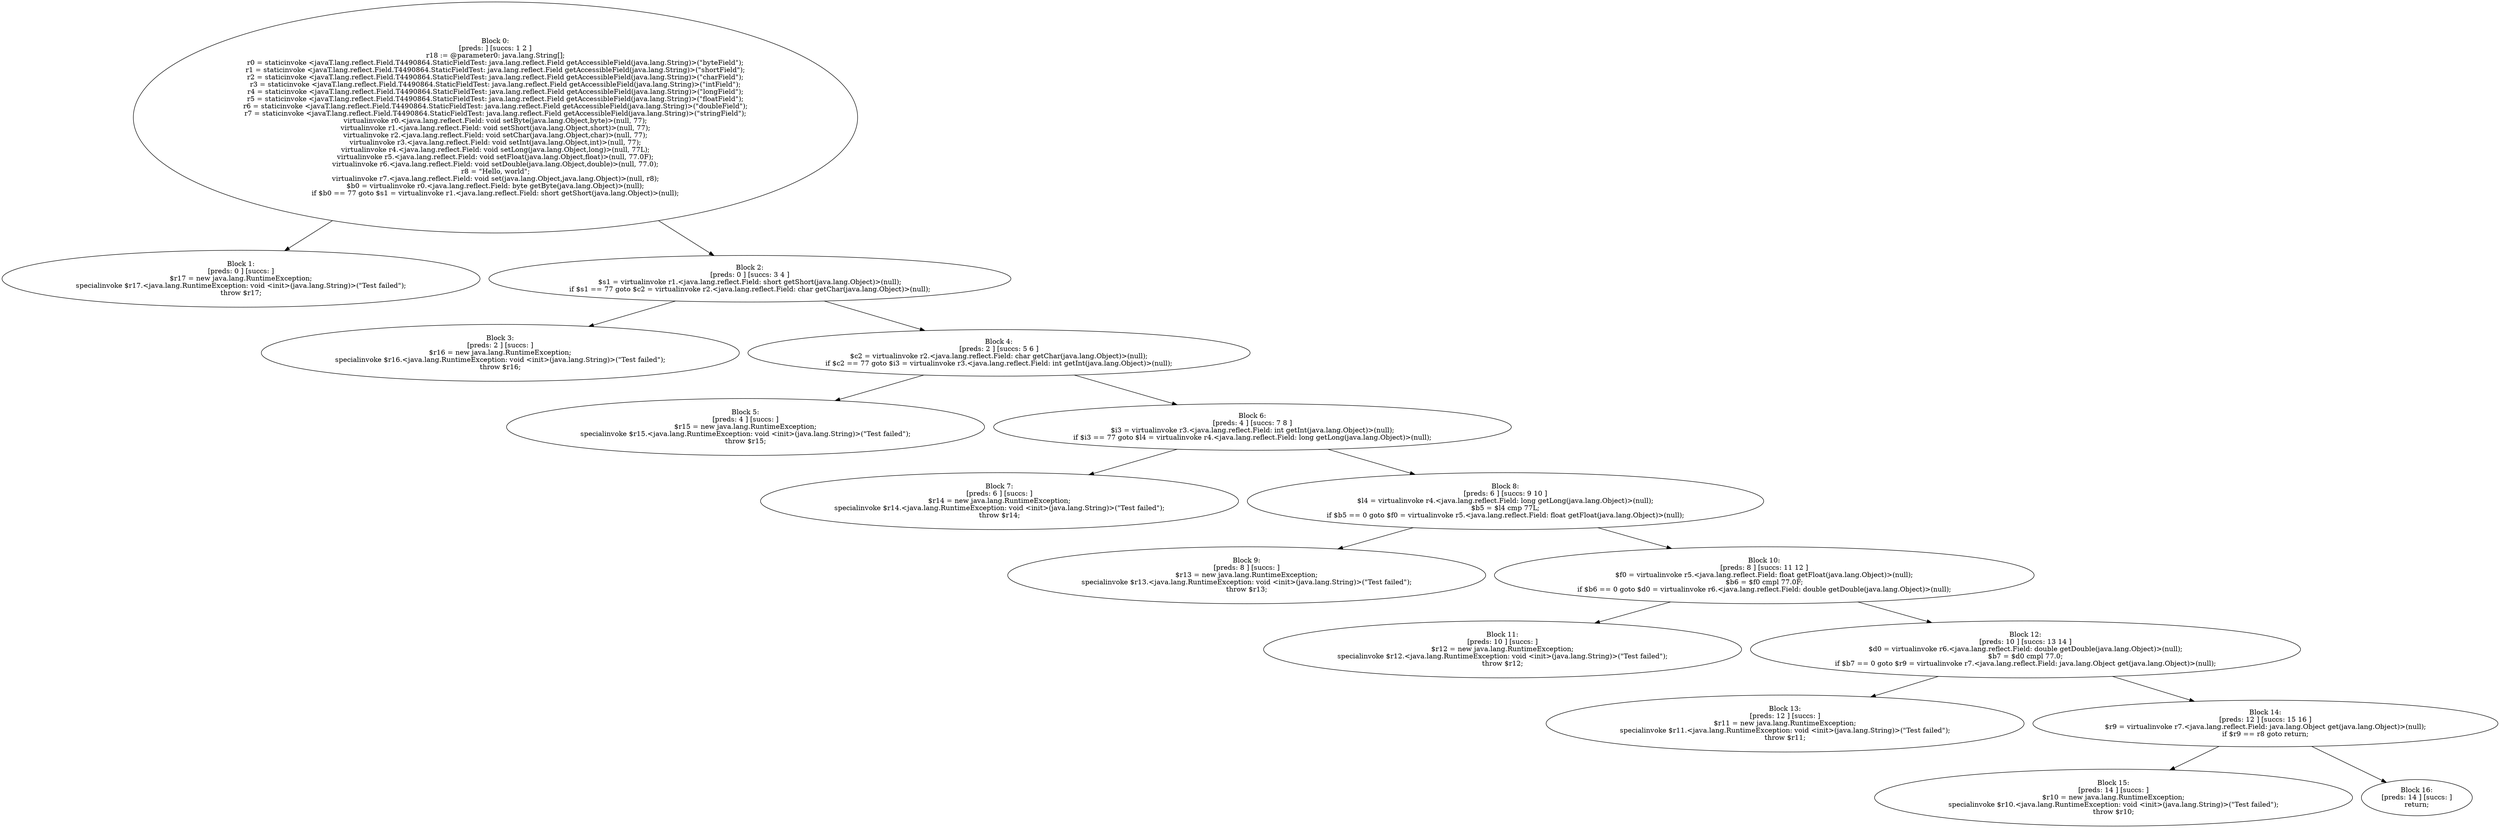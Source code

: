 digraph "unitGraph" {
    "Block 0:
[preds: ] [succs: 1 2 ]
r18 := @parameter0: java.lang.String[];
r0 = staticinvoke <javaT.lang.reflect.Field.T4490864.StaticFieldTest: java.lang.reflect.Field getAccessibleField(java.lang.String)>(\"byteField\");
r1 = staticinvoke <javaT.lang.reflect.Field.T4490864.StaticFieldTest: java.lang.reflect.Field getAccessibleField(java.lang.String)>(\"shortField\");
r2 = staticinvoke <javaT.lang.reflect.Field.T4490864.StaticFieldTest: java.lang.reflect.Field getAccessibleField(java.lang.String)>(\"charField\");
r3 = staticinvoke <javaT.lang.reflect.Field.T4490864.StaticFieldTest: java.lang.reflect.Field getAccessibleField(java.lang.String)>(\"intField\");
r4 = staticinvoke <javaT.lang.reflect.Field.T4490864.StaticFieldTest: java.lang.reflect.Field getAccessibleField(java.lang.String)>(\"longField\");
r5 = staticinvoke <javaT.lang.reflect.Field.T4490864.StaticFieldTest: java.lang.reflect.Field getAccessibleField(java.lang.String)>(\"floatField\");
r6 = staticinvoke <javaT.lang.reflect.Field.T4490864.StaticFieldTest: java.lang.reflect.Field getAccessibleField(java.lang.String)>(\"doubleField\");
r7 = staticinvoke <javaT.lang.reflect.Field.T4490864.StaticFieldTest: java.lang.reflect.Field getAccessibleField(java.lang.String)>(\"stringField\");
virtualinvoke r0.<java.lang.reflect.Field: void setByte(java.lang.Object,byte)>(null, 77);
virtualinvoke r1.<java.lang.reflect.Field: void setShort(java.lang.Object,short)>(null, 77);
virtualinvoke r2.<java.lang.reflect.Field: void setChar(java.lang.Object,char)>(null, 77);
virtualinvoke r3.<java.lang.reflect.Field: void setInt(java.lang.Object,int)>(null, 77);
virtualinvoke r4.<java.lang.reflect.Field: void setLong(java.lang.Object,long)>(null, 77L);
virtualinvoke r5.<java.lang.reflect.Field: void setFloat(java.lang.Object,float)>(null, 77.0F);
virtualinvoke r6.<java.lang.reflect.Field: void setDouble(java.lang.Object,double)>(null, 77.0);
r8 = \"Hello, world\";
virtualinvoke r7.<java.lang.reflect.Field: void set(java.lang.Object,java.lang.Object)>(null, r8);
$b0 = virtualinvoke r0.<java.lang.reflect.Field: byte getByte(java.lang.Object)>(null);
if $b0 == 77 goto $s1 = virtualinvoke r1.<java.lang.reflect.Field: short getShort(java.lang.Object)>(null);
"
    "Block 1:
[preds: 0 ] [succs: ]
$r17 = new java.lang.RuntimeException;
specialinvoke $r17.<java.lang.RuntimeException: void <init>(java.lang.String)>(\"Test failed\");
throw $r17;
"
    "Block 2:
[preds: 0 ] [succs: 3 4 ]
$s1 = virtualinvoke r1.<java.lang.reflect.Field: short getShort(java.lang.Object)>(null);
if $s1 == 77 goto $c2 = virtualinvoke r2.<java.lang.reflect.Field: char getChar(java.lang.Object)>(null);
"
    "Block 3:
[preds: 2 ] [succs: ]
$r16 = new java.lang.RuntimeException;
specialinvoke $r16.<java.lang.RuntimeException: void <init>(java.lang.String)>(\"Test failed\");
throw $r16;
"
    "Block 4:
[preds: 2 ] [succs: 5 6 ]
$c2 = virtualinvoke r2.<java.lang.reflect.Field: char getChar(java.lang.Object)>(null);
if $c2 == 77 goto $i3 = virtualinvoke r3.<java.lang.reflect.Field: int getInt(java.lang.Object)>(null);
"
    "Block 5:
[preds: 4 ] [succs: ]
$r15 = new java.lang.RuntimeException;
specialinvoke $r15.<java.lang.RuntimeException: void <init>(java.lang.String)>(\"Test failed\");
throw $r15;
"
    "Block 6:
[preds: 4 ] [succs: 7 8 ]
$i3 = virtualinvoke r3.<java.lang.reflect.Field: int getInt(java.lang.Object)>(null);
if $i3 == 77 goto $l4 = virtualinvoke r4.<java.lang.reflect.Field: long getLong(java.lang.Object)>(null);
"
    "Block 7:
[preds: 6 ] [succs: ]
$r14 = new java.lang.RuntimeException;
specialinvoke $r14.<java.lang.RuntimeException: void <init>(java.lang.String)>(\"Test failed\");
throw $r14;
"
    "Block 8:
[preds: 6 ] [succs: 9 10 ]
$l4 = virtualinvoke r4.<java.lang.reflect.Field: long getLong(java.lang.Object)>(null);
$b5 = $l4 cmp 77L;
if $b5 == 0 goto $f0 = virtualinvoke r5.<java.lang.reflect.Field: float getFloat(java.lang.Object)>(null);
"
    "Block 9:
[preds: 8 ] [succs: ]
$r13 = new java.lang.RuntimeException;
specialinvoke $r13.<java.lang.RuntimeException: void <init>(java.lang.String)>(\"Test failed\");
throw $r13;
"
    "Block 10:
[preds: 8 ] [succs: 11 12 ]
$f0 = virtualinvoke r5.<java.lang.reflect.Field: float getFloat(java.lang.Object)>(null);
$b6 = $f0 cmpl 77.0F;
if $b6 == 0 goto $d0 = virtualinvoke r6.<java.lang.reflect.Field: double getDouble(java.lang.Object)>(null);
"
    "Block 11:
[preds: 10 ] [succs: ]
$r12 = new java.lang.RuntimeException;
specialinvoke $r12.<java.lang.RuntimeException: void <init>(java.lang.String)>(\"Test failed\");
throw $r12;
"
    "Block 12:
[preds: 10 ] [succs: 13 14 ]
$d0 = virtualinvoke r6.<java.lang.reflect.Field: double getDouble(java.lang.Object)>(null);
$b7 = $d0 cmpl 77.0;
if $b7 == 0 goto $r9 = virtualinvoke r7.<java.lang.reflect.Field: java.lang.Object get(java.lang.Object)>(null);
"
    "Block 13:
[preds: 12 ] [succs: ]
$r11 = new java.lang.RuntimeException;
specialinvoke $r11.<java.lang.RuntimeException: void <init>(java.lang.String)>(\"Test failed\");
throw $r11;
"
    "Block 14:
[preds: 12 ] [succs: 15 16 ]
$r9 = virtualinvoke r7.<java.lang.reflect.Field: java.lang.Object get(java.lang.Object)>(null);
if $r9 == r8 goto return;
"
    "Block 15:
[preds: 14 ] [succs: ]
$r10 = new java.lang.RuntimeException;
specialinvoke $r10.<java.lang.RuntimeException: void <init>(java.lang.String)>(\"Test failed\");
throw $r10;
"
    "Block 16:
[preds: 14 ] [succs: ]
return;
"
    "Block 0:
[preds: ] [succs: 1 2 ]
r18 := @parameter0: java.lang.String[];
r0 = staticinvoke <javaT.lang.reflect.Field.T4490864.StaticFieldTest: java.lang.reflect.Field getAccessibleField(java.lang.String)>(\"byteField\");
r1 = staticinvoke <javaT.lang.reflect.Field.T4490864.StaticFieldTest: java.lang.reflect.Field getAccessibleField(java.lang.String)>(\"shortField\");
r2 = staticinvoke <javaT.lang.reflect.Field.T4490864.StaticFieldTest: java.lang.reflect.Field getAccessibleField(java.lang.String)>(\"charField\");
r3 = staticinvoke <javaT.lang.reflect.Field.T4490864.StaticFieldTest: java.lang.reflect.Field getAccessibleField(java.lang.String)>(\"intField\");
r4 = staticinvoke <javaT.lang.reflect.Field.T4490864.StaticFieldTest: java.lang.reflect.Field getAccessibleField(java.lang.String)>(\"longField\");
r5 = staticinvoke <javaT.lang.reflect.Field.T4490864.StaticFieldTest: java.lang.reflect.Field getAccessibleField(java.lang.String)>(\"floatField\");
r6 = staticinvoke <javaT.lang.reflect.Field.T4490864.StaticFieldTest: java.lang.reflect.Field getAccessibleField(java.lang.String)>(\"doubleField\");
r7 = staticinvoke <javaT.lang.reflect.Field.T4490864.StaticFieldTest: java.lang.reflect.Field getAccessibleField(java.lang.String)>(\"stringField\");
virtualinvoke r0.<java.lang.reflect.Field: void setByte(java.lang.Object,byte)>(null, 77);
virtualinvoke r1.<java.lang.reflect.Field: void setShort(java.lang.Object,short)>(null, 77);
virtualinvoke r2.<java.lang.reflect.Field: void setChar(java.lang.Object,char)>(null, 77);
virtualinvoke r3.<java.lang.reflect.Field: void setInt(java.lang.Object,int)>(null, 77);
virtualinvoke r4.<java.lang.reflect.Field: void setLong(java.lang.Object,long)>(null, 77L);
virtualinvoke r5.<java.lang.reflect.Field: void setFloat(java.lang.Object,float)>(null, 77.0F);
virtualinvoke r6.<java.lang.reflect.Field: void setDouble(java.lang.Object,double)>(null, 77.0);
r8 = \"Hello, world\";
virtualinvoke r7.<java.lang.reflect.Field: void set(java.lang.Object,java.lang.Object)>(null, r8);
$b0 = virtualinvoke r0.<java.lang.reflect.Field: byte getByte(java.lang.Object)>(null);
if $b0 == 77 goto $s1 = virtualinvoke r1.<java.lang.reflect.Field: short getShort(java.lang.Object)>(null);
"->"Block 1:
[preds: 0 ] [succs: ]
$r17 = new java.lang.RuntimeException;
specialinvoke $r17.<java.lang.RuntimeException: void <init>(java.lang.String)>(\"Test failed\");
throw $r17;
";
    "Block 0:
[preds: ] [succs: 1 2 ]
r18 := @parameter0: java.lang.String[];
r0 = staticinvoke <javaT.lang.reflect.Field.T4490864.StaticFieldTest: java.lang.reflect.Field getAccessibleField(java.lang.String)>(\"byteField\");
r1 = staticinvoke <javaT.lang.reflect.Field.T4490864.StaticFieldTest: java.lang.reflect.Field getAccessibleField(java.lang.String)>(\"shortField\");
r2 = staticinvoke <javaT.lang.reflect.Field.T4490864.StaticFieldTest: java.lang.reflect.Field getAccessibleField(java.lang.String)>(\"charField\");
r3 = staticinvoke <javaT.lang.reflect.Field.T4490864.StaticFieldTest: java.lang.reflect.Field getAccessibleField(java.lang.String)>(\"intField\");
r4 = staticinvoke <javaT.lang.reflect.Field.T4490864.StaticFieldTest: java.lang.reflect.Field getAccessibleField(java.lang.String)>(\"longField\");
r5 = staticinvoke <javaT.lang.reflect.Field.T4490864.StaticFieldTest: java.lang.reflect.Field getAccessibleField(java.lang.String)>(\"floatField\");
r6 = staticinvoke <javaT.lang.reflect.Field.T4490864.StaticFieldTest: java.lang.reflect.Field getAccessibleField(java.lang.String)>(\"doubleField\");
r7 = staticinvoke <javaT.lang.reflect.Field.T4490864.StaticFieldTest: java.lang.reflect.Field getAccessibleField(java.lang.String)>(\"stringField\");
virtualinvoke r0.<java.lang.reflect.Field: void setByte(java.lang.Object,byte)>(null, 77);
virtualinvoke r1.<java.lang.reflect.Field: void setShort(java.lang.Object,short)>(null, 77);
virtualinvoke r2.<java.lang.reflect.Field: void setChar(java.lang.Object,char)>(null, 77);
virtualinvoke r3.<java.lang.reflect.Field: void setInt(java.lang.Object,int)>(null, 77);
virtualinvoke r4.<java.lang.reflect.Field: void setLong(java.lang.Object,long)>(null, 77L);
virtualinvoke r5.<java.lang.reflect.Field: void setFloat(java.lang.Object,float)>(null, 77.0F);
virtualinvoke r6.<java.lang.reflect.Field: void setDouble(java.lang.Object,double)>(null, 77.0);
r8 = \"Hello, world\";
virtualinvoke r7.<java.lang.reflect.Field: void set(java.lang.Object,java.lang.Object)>(null, r8);
$b0 = virtualinvoke r0.<java.lang.reflect.Field: byte getByte(java.lang.Object)>(null);
if $b0 == 77 goto $s1 = virtualinvoke r1.<java.lang.reflect.Field: short getShort(java.lang.Object)>(null);
"->"Block 2:
[preds: 0 ] [succs: 3 4 ]
$s1 = virtualinvoke r1.<java.lang.reflect.Field: short getShort(java.lang.Object)>(null);
if $s1 == 77 goto $c2 = virtualinvoke r2.<java.lang.reflect.Field: char getChar(java.lang.Object)>(null);
";
    "Block 2:
[preds: 0 ] [succs: 3 4 ]
$s1 = virtualinvoke r1.<java.lang.reflect.Field: short getShort(java.lang.Object)>(null);
if $s1 == 77 goto $c2 = virtualinvoke r2.<java.lang.reflect.Field: char getChar(java.lang.Object)>(null);
"->"Block 3:
[preds: 2 ] [succs: ]
$r16 = new java.lang.RuntimeException;
specialinvoke $r16.<java.lang.RuntimeException: void <init>(java.lang.String)>(\"Test failed\");
throw $r16;
";
    "Block 2:
[preds: 0 ] [succs: 3 4 ]
$s1 = virtualinvoke r1.<java.lang.reflect.Field: short getShort(java.lang.Object)>(null);
if $s1 == 77 goto $c2 = virtualinvoke r2.<java.lang.reflect.Field: char getChar(java.lang.Object)>(null);
"->"Block 4:
[preds: 2 ] [succs: 5 6 ]
$c2 = virtualinvoke r2.<java.lang.reflect.Field: char getChar(java.lang.Object)>(null);
if $c2 == 77 goto $i3 = virtualinvoke r3.<java.lang.reflect.Field: int getInt(java.lang.Object)>(null);
";
    "Block 4:
[preds: 2 ] [succs: 5 6 ]
$c2 = virtualinvoke r2.<java.lang.reflect.Field: char getChar(java.lang.Object)>(null);
if $c2 == 77 goto $i3 = virtualinvoke r3.<java.lang.reflect.Field: int getInt(java.lang.Object)>(null);
"->"Block 5:
[preds: 4 ] [succs: ]
$r15 = new java.lang.RuntimeException;
specialinvoke $r15.<java.lang.RuntimeException: void <init>(java.lang.String)>(\"Test failed\");
throw $r15;
";
    "Block 4:
[preds: 2 ] [succs: 5 6 ]
$c2 = virtualinvoke r2.<java.lang.reflect.Field: char getChar(java.lang.Object)>(null);
if $c2 == 77 goto $i3 = virtualinvoke r3.<java.lang.reflect.Field: int getInt(java.lang.Object)>(null);
"->"Block 6:
[preds: 4 ] [succs: 7 8 ]
$i3 = virtualinvoke r3.<java.lang.reflect.Field: int getInt(java.lang.Object)>(null);
if $i3 == 77 goto $l4 = virtualinvoke r4.<java.lang.reflect.Field: long getLong(java.lang.Object)>(null);
";
    "Block 6:
[preds: 4 ] [succs: 7 8 ]
$i3 = virtualinvoke r3.<java.lang.reflect.Field: int getInt(java.lang.Object)>(null);
if $i3 == 77 goto $l4 = virtualinvoke r4.<java.lang.reflect.Field: long getLong(java.lang.Object)>(null);
"->"Block 7:
[preds: 6 ] [succs: ]
$r14 = new java.lang.RuntimeException;
specialinvoke $r14.<java.lang.RuntimeException: void <init>(java.lang.String)>(\"Test failed\");
throw $r14;
";
    "Block 6:
[preds: 4 ] [succs: 7 8 ]
$i3 = virtualinvoke r3.<java.lang.reflect.Field: int getInt(java.lang.Object)>(null);
if $i3 == 77 goto $l4 = virtualinvoke r4.<java.lang.reflect.Field: long getLong(java.lang.Object)>(null);
"->"Block 8:
[preds: 6 ] [succs: 9 10 ]
$l4 = virtualinvoke r4.<java.lang.reflect.Field: long getLong(java.lang.Object)>(null);
$b5 = $l4 cmp 77L;
if $b5 == 0 goto $f0 = virtualinvoke r5.<java.lang.reflect.Field: float getFloat(java.lang.Object)>(null);
";
    "Block 8:
[preds: 6 ] [succs: 9 10 ]
$l4 = virtualinvoke r4.<java.lang.reflect.Field: long getLong(java.lang.Object)>(null);
$b5 = $l4 cmp 77L;
if $b5 == 0 goto $f0 = virtualinvoke r5.<java.lang.reflect.Field: float getFloat(java.lang.Object)>(null);
"->"Block 9:
[preds: 8 ] [succs: ]
$r13 = new java.lang.RuntimeException;
specialinvoke $r13.<java.lang.RuntimeException: void <init>(java.lang.String)>(\"Test failed\");
throw $r13;
";
    "Block 8:
[preds: 6 ] [succs: 9 10 ]
$l4 = virtualinvoke r4.<java.lang.reflect.Field: long getLong(java.lang.Object)>(null);
$b5 = $l4 cmp 77L;
if $b5 == 0 goto $f0 = virtualinvoke r5.<java.lang.reflect.Field: float getFloat(java.lang.Object)>(null);
"->"Block 10:
[preds: 8 ] [succs: 11 12 ]
$f0 = virtualinvoke r5.<java.lang.reflect.Field: float getFloat(java.lang.Object)>(null);
$b6 = $f0 cmpl 77.0F;
if $b6 == 0 goto $d0 = virtualinvoke r6.<java.lang.reflect.Field: double getDouble(java.lang.Object)>(null);
";
    "Block 10:
[preds: 8 ] [succs: 11 12 ]
$f0 = virtualinvoke r5.<java.lang.reflect.Field: float getFloat(java.lang.Object)>(null);
$b6 = $f0 cmpl 77.0F;
if $b6 == 0 goto $d0 = virtualinvoke r6.<java.lang.reflect.Field: double getDouble(java.lang.Object)>(null);
"->"Block 11:
[preds: 10 ] [succs: ]
$r12 = new java.lang.RuntimeException;
specialinvoke $r12.<java.lang.RuntimeException: void <init>(java.lang.String)>(\"Test failed\");
throw $r12;
";
    "Block 10:
[preds: 8 ] [succs: 11 12 ]
$f0 = virtualinvoke r5.<java.lang.reflect.Field: float getFloat(java.lang.Object)>(null);
$b6 = $f0 cmpl 77.0F;
if $b6 == 0 goto $d0 = virtualinvoke r6.<java.lang.reflect.Field: double getDouble(java.lang.Object)>(null);
"->"Block 12:
[preds: 10 ] [succs: 13 14 ]
$d0 = virtualinvoke r6.<java.lang.reflect.Field: double getDouble(java.lang.Object)>(null);
$b7 = $d0 cmpl 77.0;
if $b7 == 0 goto $r9 = virtualinvoke r7.<java.lang.reflect.Field: java.lang.Object get(java.lang.Object)>(null);
";
    "Block 12:
[preds: 10 ] [succs: 13 14 ]
$d0 = virtualinvoke r6.<java.lang.reflect.Field: double getDouble(java.lang.Object)>(null);
$b7 = $d0 cmpl 77.0;
if $b7 == 0 goto $r9 = virtualinvoke r7.<java.lang.reflect.Field: java.lang.Object get(java.lang.Object)>(null);
"->"Block 13:
[preds: 12 ] [succs: ]
$r11 = new java.lang.RuntimeException;
specialinvoke $r11.<java.lang.RuntimeException: void <init>(java.lang.String)>(\"Test failed\");
throw $r11;
";
    "Block 12:
[preds: 10 ] [succs: 13 14 ]
$d0 = virtualinvoke r6.<java.lang.reflect.Field: double getDouble(java.lang.Object)>(null);
$b7 = $d0 cmpl 77.0;
if $b7 == 0 goto $r9 = virtualinvoke r7.<java.lang.reflect.Field: java.lang.Object get(java.lang.Object)>(null);
"->"Block 14:
[preds: 12 ] [succs: 15 16 ]
$r9 = virtualinvoke r7.<java.lang.reflect.Field: java.lang.Object get(java.lang.Object)>(null);
if $r9 == r8 goto return;
";
    "Block 14:
[preds: 12 ] [succs: 15 16 ]
$r9 = virtualinvoke r7.<java.lang.reflect.Field: java.lang.Object get(java.lang.Object)>(null);
if $r9 == r8 goto return;
"->"Block 15:
[preds: 14 ] [succs: ]
$r10 = new java.lang.RuntimeException;
specialinvoke $r10.<java.lang.RuntimeException: void <init>(java.lang.String)>(\"Test failed\");
throw $r10;
";
    "Block 14:
[preds: 12 ] [succs: 15 16 ]
$r9 = virtualinvoke r7.<java.lang.reflect.Field: java.lang.Object get(java.lang.Object)>(null);
if $r9 == r8 goto return;
"->"Block 16:
[preds: 14 ] [succs: ]
return;
";
}
